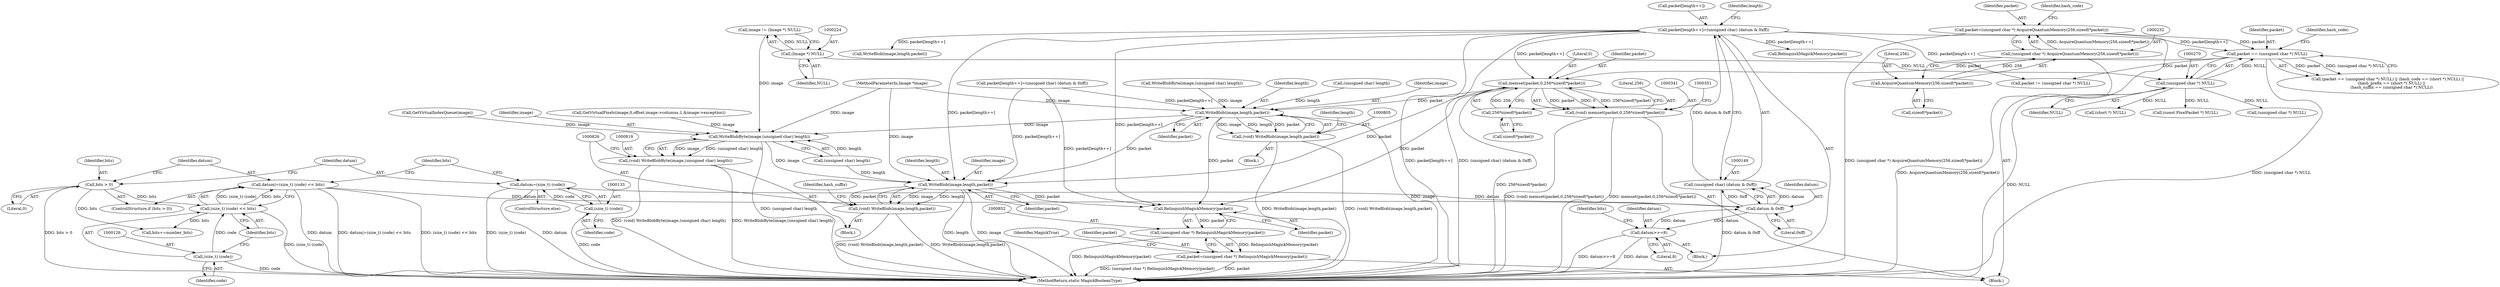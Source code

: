 digraph "0_ImageMagick6_19651f3db63fa1511ed83a348c4c82fa553f8d01@pointer" {
"1000342" [label="(Call,memset(packet,0,256*sizeof(*packet)))"];
"1000267" [label="(Call,packet == (unsigned char *) NULL)"];
"1000143" [label="(Call,packet[length++]=(unsigned char) (datum & 0xff))"];
"1000148" [label="(Call,(unsigned char) (datum & 0xff))"];
"1000150" [label="(Call,datum & 0xff)"];
"1000122" [label="(Call,datum|=(size_t) (code) << bits)"];
"1000124" [label="(Call,(size_t) (code) << bits)"];
"1000125" [label="(Call,(size_t) (code))"];
"1000119" [label="(Call,bits > 0)"];
"1000174" [label="(Call,datum>>=8)"];
"1000130" [label="(Call,datum=(size_t) (code))"];
"1000132" [label="(Call,(size_t) (code))"];
"1000229" [label="(Call,packet=(unsigned char *) AcquireQuantumMemory(256,sizeof(*packet)))"];
"1000231" [label="(Call,(unsigned char *) AcquireQuantumMemory(256,sizeof(*packet)))"];
"1000233" [label="(Call,AcquireQuantumMemory(256,sizeof(*packet)))"];
"1000269" [label="(Call,(unsigned char *) NULL)"];
"1000223" [label="(Call,(Image *) NULL)"];
"1000345" [label="(Call,256*sizeof(*packet))"];
"1000340" [label="(Call,(void) memset(packet,0,256*sizeof(*packet)))"];
"1000806" [label="(Call,WriteBlob(image,length,packet))"];
"1000804" [label="(Call,(void) WriteBlob(image,length,packet))"];
"1000820" [label="(Call,WriteBlobByte(image,(unsigned char) length))"];
"1000818" [label="(Call,(void) WriteBlobByte(image,(unsigned char) length))"];
"1000827" [label="(Call,WriteBlob(image,length,packet))"];
"1000825" [label="(Call,(void) WriteBlob(image,length,packet))"];
"1000853" [label="(Call,RelinquishMagickMemory(packet))"];
"1000851" [label="(Call,(unsigned char *) RelinquishMagickMemory(packet))"];
"1000849" [label="(Call,packet=(unsigned char *) RelinquishMagickMemory(packet))"];
"1000124" [label="(Call,(size_t) (code) << bits)"];
"1000827" [label="(Call,WriteBlob(image,length,packet))"];
"1000275" [label="(Call,(short *) NULL)"];
"1000134" [label="(Identifier,code)"];
"1000118" [label="(ControlStructure,if (bits > 0))"];
"1000806" [label="(Call,WriteBlob(image,length,packet))"];
"1000129" [label="(ControlStructure,else)"];
"1000804" [label="(Call,(void) WriteBlob(image,length,packet))"];
"1000854" [label="(Identifier,packet)"];
"1000127" [label="(Identifier,code)"];
"1000782" [label="(Call,packet[length++]=(unsigned char) (datum & 0xff))"];
"1000233" [label="(Call,AcquireQuantumMemory(256,sizeof(*packet)))"];
"1000135" [label="(Call,bits+=number_bits)"];
"1000849" [label="(Call,packet=(unsigned char *) RelinquishMagickMemory(packet))"];
"1000175" [label="(Identifier,datum)"];
"1000132" [label="(Call,(size_t) (code))"];
"1000268" [label="(Identifier,packet)"];
"1000225" [label="(Identifier,NULL)"];
"1000818" [label="(Call,(void) WriteBlobByte(image,(unsigned char) length))"];
"1000131" [label="(Identifier,datum)"];
"1000460" [label="(Call,(const PixelPacket *) NULL)"];
"1000799" [label="(Call,WriteBlobByte(image,(unsigned char) length))"];
"1000116" [label="(Block,)"];
"1000857" [label="(MethodReturn,static MagickBooleanType)"];
"1000123" [label="(Identifier,datum)"];
"1000850" [label="(Identifier,packet)"];
"1000832" [label="(Identifier,hash_suffix)"];
"1000811" [label="(Identifier,length)"];
"1000152" [label="(Literal,0xff)"];
"1000829" [label="(Identifier,length)"];
"1000119" [label="(Call,bits > 0)"];
"1000230" [label="(Identifier,packet)"];
"1000120" [label="(Identifier,bits)"];
"1000144" [label="(Call,packet[length++])"];
"1000229" [label="(Call,packet=(unsigned char *) AcquireQuantumMemory(256,sizeof(*packet)))"];
"1000345" [label="(Call,256*sizeof(*packet))"];
"1000821" [label="(Identifier,image)"];
"1000235" [label="(Call,sizeof(*packet))"];
"1000148" [label="(Call,(unsigned char) (datum & 0xff))"];
"1000300" [label="(Call,RelinquishMagickMemory(packet))"];
"1000151" [label="(Identifier,datum)"];
"1000143" [label="(Call,packet[length++]=(unsigned char) (datum & 0xff))"];
"1000267" [label="(Call,packet == (unsigned char *) NULL)"];
"1000114" [label="(MethodParameterIn,Image *image)"];
"1000291" [label="(Call,packet != (unsigned char *) NULL)"];
"1000856" [label="(Identifier,MagickTrue)"];
"1000343" [label="(Identifier,packet)"];
"1000342" [label="(Call,memset(packet,0,256*sizeof(*packet)))"];
"1000155" [label="(Identifier,length)"];
"1000809" [label="(Identifier,packet)"];
"1000796" [label="(Block,)"];
"1000142" [label="(Block,)"];
"1000269" [label="(Call,(unsigned char *) NULL)"];
"1000266" [label="(Call,(packet == (unsigned char *) NULL) || (hash_code == (short *) NULL) ||\n      (hash_prefix == (short *) NULL) ||\n      (hash_suffix == (unsigned char *) NULL))"];
"1000344" [label="(Literal,0)"];
"1000234" [label="(Literal,256)"];
"1000830" [label="(Identifier,packet)"];
"1000176" [label="(Literal,8)"];
"1000808" [label="(Identifier,length)"];
"1000121" [label="(Literal,0)"];
"1000817" [label="(Block,)"];
"1000346" [label="(Literal,256)"];
"1000271" [label="(Identifier,NULL)"];
"1000822" [label="(Call,(unsigned char) length)"];
"1000293" [label="(Call,(unsigned char *) NULL)"];
"1000223" [label="(Call,(Image *) NULL)"];
"1000445" [label="(Call,GetVirtualPixels(image,0,offset,image->columns,1,&image->exception))"];
"1000853" [label="(Call,RelinquishMagickMemory(packet))"];
"1000122" [label="(Call,datum|=(size_t) (code) << bits)"];
"1000347" [label="(Call,sizeof(*packet))"];
"1000239" [label="(Identifier,hash_code)"];
"1000128" [label="(Identifier,bits)"];
"1000801" [label="(Call,(unsigned char) length)"];
"1000150" [label="(Call,datum & 0xff)"];
"1000125" [label="(Call,(size_t) (code))"];
"1000807" [label="(Identifier,image)"];
"1000825" [label="(Call,(void) WriteBlob(image,length,packet))"];
"1000851" [label="(Call,(unsigned char *) RelinquishMagickMemory(packet))"];
"1000174" [label="(Call,datum>>=8)"];
"1000178" [label="(Identifier,bits)"];
"1000130" [label="(Call,datum=(size_t) (code))"];
"1000466" [label="(Call,GetVirtualIndexQueue(image))"];
"1000231" [label="(Call,(unsigned char *) AcquireQuantumMemory(256,sizeof(*packet)))"];
"1000221" [label="(Call,image != (Image *) NULL)"];
"1000340" [label="(Call,(void) memset(packet,0,256*sizeof(*packet)))"];
"1000820" [label="(Call,WriteBlobByte(image,(unsigned char) length))"];
"1000828" [label="(Identifier,image)"];
"1000167" [label="(Call,WriteBlob(image,length,packet))"];
"1000274" [label="(Identifier,hash_code)"];
"1000136" [label="(Identifier,bits)"];
"1000342" -> "1000340"  [label="AST: "];
"1000342" -> "1000345"  [label="CFG: "];
"1000343" -> "1000342"  [label="AST: "];
"1000344" -> "1000342"  [label="AST: "];
"1000345" -> "1000342"  [label="AST: "];
"1000340" -> "1000342"  [label="CFG: "];
"1000342" -> "1000857"  [label="DDG: 256*sizeof(*packet)"];
"1000342" -> "1000340"  [label="DDG: packet"];
"1000342" -> "1000340"  [label="DDG: 0"];
"1000342" -> "1000340"  [label="DDG: 256*sizeof(*packet)"];
"1000267" -> "1000342"  [label="DDG: packet"];
"1000143" -> "1000342"  [label="DDG: packet[length++]"];
"1000345" -> "1000342"  [label="DDG: 256"];
"1000342" -> "1000806"  [label="DDG: packet"];
"1000342" -> "1000827"  [label="DDG: packet"];
"1000342" -> "1000853"  [label="DDG: packet"];
"1000267" -> "1000266"  [label="AST: "];
"1000267" -> "1000269"  [label="CFG: "];
"1000268" -> "1000267"  [label="AST: "];
"1000269" -> "1000267"  [label="AST: "];
"1000274" -> "1000267"  [label="CFG: "];
"1000266" -> "1000267"  [label="CFG: "];
"1000267" -> "1000857"  [label="DDG: (unsigned char *) NULL"];
"1000267" -> "1000266"  [label="DDG: packet"];
"1000267" -> "1000266"  [label="DDG: (unsigned char *) NULL"];
"1000143" -> "1000267"  [label="DDG: packet[length++]"];
"1000229" -> "1000267"  [label="DDG: packet"];
"1000269" -> "1000267"  [label="DDG: NULL"];
"1000267" -> "1000291"  [label="DDG: packet"];
"1000143" -> "1000142"  [label="AST: "];
"1000143" -> "1000148"  [label="CFG: "];
"1000144" -> "1000143"  [label="AST: "];
"1000148" -> "1000143"  [label="AST: "];
"1000155" -> "1000143"  [label="CFG: "];
"1000143" -> "1000857"  [label="DDG: packet[length++]"];
"1000143" -> "1000857"  [label="DDG: (unsigned char) (datum & 0xff)"];
"1000148" -> "1000143"  [label="DDG: datum & 0xff"];
"1000143" -> "1000167"  [label="DDG: packet[length++]"];
"1000143" -> "1000291"  [label="DDG: packet[length++]"];
"1000143" -> "1000300"  [label="DDG: packet[length++]"];
"1000143" -> "1000827"  [label="DDG: packet[length++]"];
"1000143" -> "1000853"  [label="DDG: packet[length++]"];
"1000148" -> "1000150"  [label="CFG: "];
"1000149" -> "1000148"  [label="AST: "];
"1000150" -> "1000148"  [label="AST: "];
"1000148" -> "1000857"  [label="DDG: datum & 0xff"];
"1000150" -> "1000148"  [label="DDG: datum"];
"1000150" -> "1000148"  [label="DDG: 0xff"];
"1000150" -> "1000152"  [label="CFG: "];
"1000151" -> "1000150"  [label="AST: "];
"1000152" -> "1000150"  [label="AST: "];
"1000122" -> "1000150"  [label="DDG: datum"];
"1000174" -> "1000150"  [label="DDG: datum"];
"1000130" -> "1000150"  [label="DDG: datum"];
"1000150" -> "1000174"  [label="DDG: datum"];
"1000122" -> "1000118"  [label="AST: "];
"1000122" -> "1000124"  [label="CFG: "];
"1000123" -> "1000122"  [label="AST: "];
"1000124" -> "1000122"  [label="AST: "];
"1000136" -> "1000122"  [label="CFG: "];
"1000122" -> "1000857"  [label="DDG: datum"];
"1000122" -> "1000857"  [label="DDG: datum|=(size_t) (code) << bits"];
"1000122" -> "1000857"  [label="DDG: (size_t) (code) << bits"];
"1000124" -> "1000122"  [label="DDG: (size_t) (code)"];
"1000124" -> "1000122"  [label="DDG: bits"];
"1000124" -> "1000128"  [label="CFG: "];
"1000125" -> "1000124"  [label="AST: "];
"1000128" -> "1000124"  [label="AST: "];
"1000124" -> "1000857"  [label="DDG: (size_t) (code)"];
"1000125" -> "1000124"  [label="DDG: code"];
"1000119" -> "1000124"  [label="DDG: bits"];
"1000124" -> "1000135"  [label="DDG: bits"];
"1000125" -> "1000127"  [label="CFG: "];
"1000126" -> "1000125"  [label="AST: "];
"1000127" -> "1000125"  [label="AST: "];
"1000128" -> "1000125"  [label="CFG: "];
"1000125" -> "1000857"  [label="DDG: code"];
"1000119" -> "1000118"  [label="AST: "];
"1000119" -> "1000121"  [label="CFG: "];
"1000120" -> "1000119"  [label="AST: "];
"1000121" -> "1000119"  [label="AST: "];
"1000123" -> "1000119"  [label="CFG: "];
"1000131" -> "1000119"  [label="CFG: "];
"1000119" -> "1000857"  [label="DDG: bits > 0"];
"1000119" -> "1000135"  [label="DDG: bits"];
"1000174" -> "1000142"  [label="AST: "];
"1000174" -> "1000176"  [label="CFG: "];
"1000175" -> "1000174"  [label="AST: "];
"1000176" -> "1000174"  [label="AST: "];
"1000178" -> "1000174"  [label="CFG: "];
"1000174" -> "1000857"  [label="DDG: datum>>=8"];
"1000174" -> "1000857"  [label="DDG: datum"];
"1000130" -> "1000129"  [label="AST: "];
"1000130" -> "1000132"  [label="CFG: "];
"1000131" -> "1000130"  [label="AST: "];
"1000132" -> "1000130"  [label="AST: "];
"1000136" -> "1000130"  [label="CFG: "];
"1000130" -> "1000857"  [label="DDG: (size_t) (code)"];
"1000130" -> "1000857"  [label="DDG: datum"];
"1000132" -> "1000130"  [label="DDG: code"];
"1000132" -> "1000134"  [label="CFG: "];
"1000133" -> "1000132"  [label="AST: "];
"1000134" -> "1000132"  [label="AST: "];
"1000132" -> "1000857"  [label="DDG: code"];
"1000229" -> "1000116"  [label="AST: "];
"1000229" -> "1000231"  [label="CFG: "];
"1000230" -> "1000229"  [label="AST: "];
"1000231" -> "1000229"  [label="AST: "];
"1000239" -> "1000229"  [label="CFG: "];
"1000229" -> "1000857"  [label="DDG: (unsigned char *) AcquireQuantumMemory(256,sizeof(*packet))"];
"1000231" -> "1000229"  [label="DDG: AcquireQuantumMemory(256,sizeof(*packet))"];
"1000231" -> "1000233"  [label="CFG: "];
"1000232" -> "1000231"  [label="AST: "];
"1000233" -> "1000231"  [label="AST: "];
"1000231" -> "1000857"  [label="DDG: AcquireQuantumMemory(256,sizeof(*packet))"];
"1000233" -> "1000231"  [label="DDG: 256"];
"1000233" -> "1000235"  [label="CFG: "];
"1000234" -> "1000233"  [label="AST: "];
"1000235" -> "1000233"  [label="AST: "];
"1000269" -> "1000271"  [label="CFG: "];
"1000270" -> "1000269"  [label="AST: "];
"1000271" -> "1000269"  [label="AST: "];
"1000269" -> "1000857"  [label="DDG: NULL"];
"1000223" -> "1000269"  [label="DDG: NULL"];
"1000269" -> "1000275"  [label="DDG: NULL"];
"1000269" -> "1000293"  [label="DDG: NULL"];
"1000269" -> "1000460"  [label="DDG: NULL"];
"1000223" -> "1000221"  [label="AST: "];
"1000223" -> "1000225"  [label="CFG: "];
"1000224" -> "1000223"  [label="AST: "];
"1000225" -> "1000223"  [label="AST: "];
"1000221" -> "1000223"  [label="CFG: "];
"1000223" -> "1000221"  [label="DDG: NULL"];
"1000345" -> "1000347"  [label="CFG: "];
"1000346" -> "1000345"  [label="AST: "];
"1000347" -> "1000345"  [label="AST: "];
"1000340" -> "1000116"  [label="AST: "];
"1000341" -> "1000340"  [label="AST: "];
"1000351" -> "1000340"  [label="CFG: "];
"1000340" -> "1000857"  [label="DDG: memset(packet,0,256*sizeof(*packet))"];
"1000340" -> "1000857"  [label="DDG: (void) memset(packet,0,256*sizeof(*packet))"];
"1000806" -> "1000804"  [label="AST: "];
"1000806" -> "1000809"  [label="CFG: "];
"1000807" -> "1000806"  [label="AST: "];
"1000808" -> "1000806"  [label="AST: "];
"1000809" -> "1000806"  [label="AST: "];
"1000804" -> "1000806"  [label="CFG: "];
"1000806" -> "1000857"  [label="DDG: image"];
"1000806" -> "1000804"  [label="DDG: image"];
"1000806" -> "1000804"  [label="DDG: length"];
"1000806" -> "1000804"  [label="DDG: packet"];
"1000799" -> "1000806"  [label="DDG: image"];
"1000114" -> "1000806"  [label="DDG: image"];
"1000801" -> "1000806"  [label="DDG: length"];
"1000782" -> "1000806"  [label="DDG: packet[length++]"];
"1000806" -> "1000820"  [label="DDG: image"];
"1000806" -> "1000827"  [label="DDG: packet"];
"1000806" -> "1000853"  [label="DDG: packet"];
"1000804" -> "1000796"  [label="AST: "];
"1000805" -> "1000804"  [label="AST: "];
"1000811" -> "1000804"  [label="CFG: "];
"1000804" -> "1000857"  [label="DDG: WriteBlob(image,length,packet)"];
"1000804" -> "1000857"  [label="DDG: (void) WriteBlob(image,length,packet)"];
"1000820" -> "1000818"  [label="AST: "];
"1000820" -> "1000822"  [label="CFG: "];
"1000821" -> "1000820"  [label="AST: "];
"1000822" -> "1000820"  [label="AST: "];
"1000818" -> "1000820"  [label="CFG: "];
"1000820" -> "1000857"  [label="DDG: (unsigned char) length"];
"1000820" -> "1000818"  [label="DDG: image"];
"1000820" -> "1000818"  [label="DDG: (unsigned char) length"];
"1000466" -> "1000820"  [label="DDG: image"];
"1000445" -> "1000820"  [label="DDG: image"];
"1000221" -> "1000820"  [label="DDG: image"];
"1000114" -> "1000820"  [label="DDG: image"];
"1000822" -> "1000820"  [label="DDG: length"];
"1000820" -> "1000827"  [label="DDG: image"];
"1000818" -> "1000817"  [label="AST: "];
"1000819" -> "1000818"  [label="AST: "];
"1000826" -> "1000818"  [label="CFG: "];
"1000818" -> "1000857"  [label="DDG: (void) WriteBlobByte(image,(unsigned char) length)"];
"1000818" -> "1000857"  [label="DDG: WriteBlobByte(image,(unsigned char) length)"];
"1000827" -> "1000825"  [label="AST: "];
"1000827" -> "1000830"  [label="CFG: "];
"1000828" -> "1000827"  [label="AST: "];
"1000829" -> "1000827"  [label="AST: "];
"1000830" -> "1000827"  [label="AST: "];
"1000825" -> "1000827"  [label="CFG: "];
"1000827" -> "1000857"  [label="DDG: length"];
"1000827" -> "1000857"  [label="DDG: image"];
"1000827" -> "1000825"  [label="DDG: image"];
"1000827" -> "1000825"  [label="DDG: length"];
"1000827" -> "1000825"  [label="DDG: packet"];
"1000114" -> "1000827"  [label="DDG: image"];
"1000822" -> "1000827"  [label="DDG: length"];
"1000782" -> "1000827"  [label="DDG: packet[length++]"];
"1000827" -> "1000853"  [label="DDG: packet"];
"1000825" -> "1000817"  [label="AST: "];
"1000826" -> "1000825"  [label="AST: "];
"1000832" -> "1000825"  [label="CFG: "];
"1000825" -> "1000857"  [label="DDG: WriteBlob(image,length,packet)"];
"1000825" -> "1000857"  [label="DDG: (void) WriteBlob(image,length,packet)"];
"1000853" -> "1000851"  [label="AST: "];
"1000853" -> "1000854"  [label="CFG: "];
"1000854" -> "1000853"  [label="AST: "];
"1000851" -> "1000853"  [label="CFG: "];
"1000853" -> "1000851"  [label="DDG: packet"];
"1000782" -> "1000853"  [label="DDG: packet[length++]"];
"1000851" -> "1000849"  [label="AST: "];
"1000852" -> "1000851"  [label="AST: "];
"1000849" -> "1000851"  [label="CFG: "];
"1000851" -> "1000857"  [label="DDG: RelinquishMagickMemory(packet)"];
"1000851" -> "1000849"  [label="DDG: RelinquishMagickMemory(packet)"];
"1000849" -> "1000116"  [label="AST: "];
"1000850" -> "1000849"  [label="AST: "];
"1000856" -> "1000849"  [label="CFG: "];
"1000849" -> "1000857"  [label="DDG: (unsigned char *) RelinquishMagickMemory(packet)"];
"1000849" -> "1000857"  [label="DDG: packet"];
}
